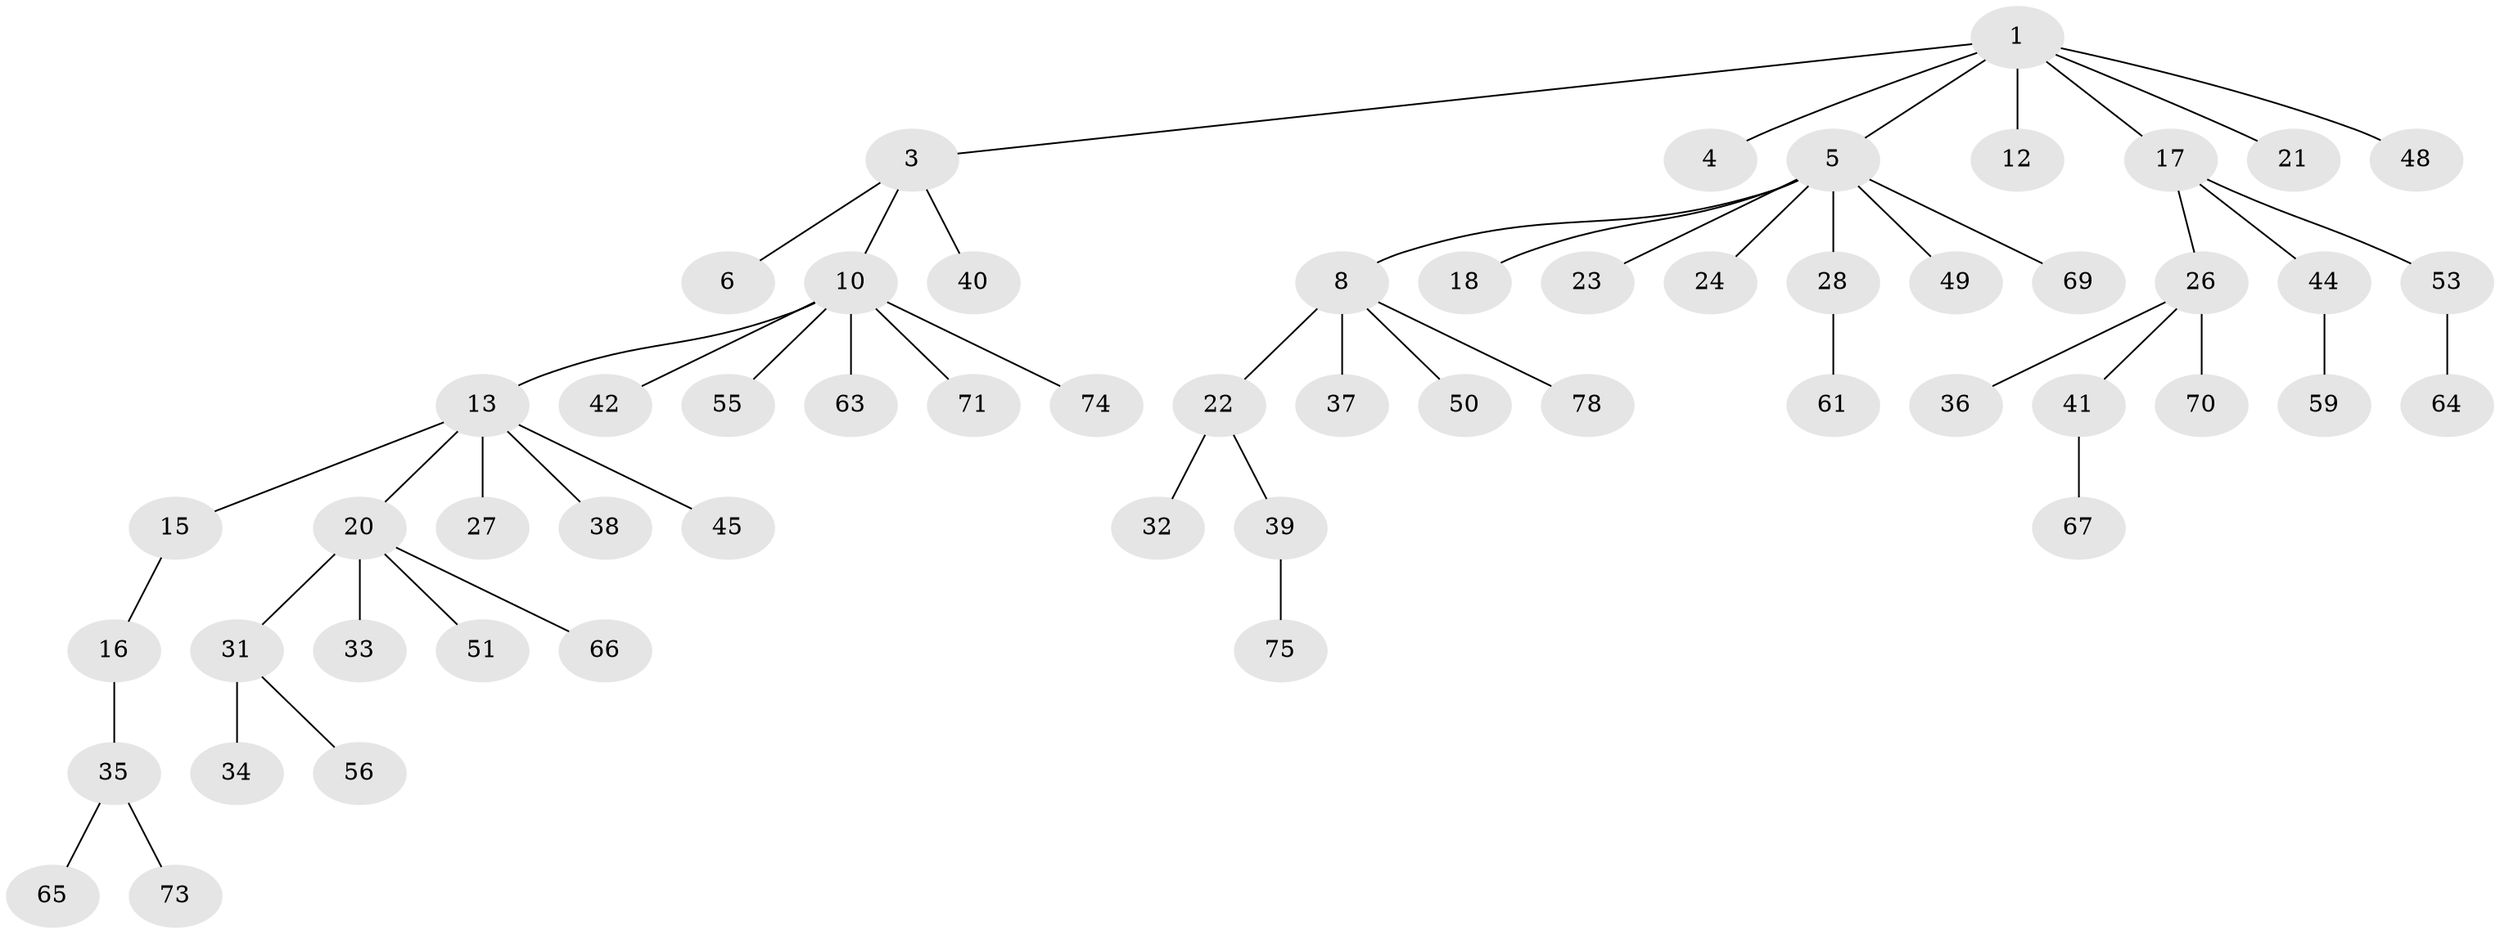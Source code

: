 // original degree distribution, {5: 0.0641025641025641, 4: 0.07692307692307693, 1: 0.5769230769230769, 2: 0.15384615384615385, 3: 0.10256410256410256, 6: 0.02564102564102564}
// Generated by graph-tools (version 1.1) at 2025/42/03/06/25 10:42:04]
// undirected, 56 vertices, 55 edges
graph export_dot {
graph [start="1"]
  node [color=gray90,style=filled];
  1 [super="+2"];
  3 [super="+9"];
  4;
  5 [super="+7"];
  6 [super="+52"];
  8 [super="+19"];
  10 [super="+11"];
  12 [super="+76"];
  13 [super="+14"];
  15 [super="+46"];
  16 [super="+43"];
  17 [super="+60"];
  18;
  20 [super="+25"];
  21 [super="+54"];
  22;
  23;
  24;
  26 [super="+30"];
  27;
  28 [super="+29"];
  31 [super="+47"];
  32 [super="+72"];
  33;
  34;
  35 [super="+58"];
  36;
  37;
  38;
  39 [super="+68"];
  40;
  41 [super="+62"];
  42;
  44;
  45;
  48;
  49;
  50 [super="+57"];
  51;
  53;
  55;
  56;
  59 [super="+77"];
  61;
  63;
  64;
  65;
  66;
  67;
  69;
  70;
  71;
  73;
  74;
  75;
  78;
  1 -- 3;
  1 -- 4;
  1 -- 5;
  1 -- 12;
  1 -- 48;
  1 -- 21;
  1 -- 17;
  3 -- 6;
  3 -- 40;
  3 -- 10;
  5 -- 18;
  5 -- 23;
  5 -- 69;
  5 -- 49;
  5 -- 8;
  5 -- 24;
  5 -- 28;
  8 -- 22;
  8 -- 37;
  8 -- 50;
  8 -- 78;
  10 -- 74;
  10 -- 42;
  10 -- 55;
  10 -- 71;
  10 -- 13;
  10 -- 63;
  13 -- 38;
  13 -- 45;
  13 -- 20;
  13 -- 27;
  13 -- 15;
  15 -- 16;
  16 -- 35;
  17 -- 26;
  17 -- 44;
  17 -- 53;
  20 -- 31;
  20 -- 33;
  20 -- 51;
  20 -- 66;
  22 -- 32;
  22 -- 39;
  26 -- 36;
  26 -- 41;
  26 -- 70;
  28 -- 61;
  31 -- 34;
  31 -- 56;
  35 -- 65;
  35 -- 73;
  39 -- 75;
  41 -- 67;
  44 -- 59;
  53 -- 64;
}
